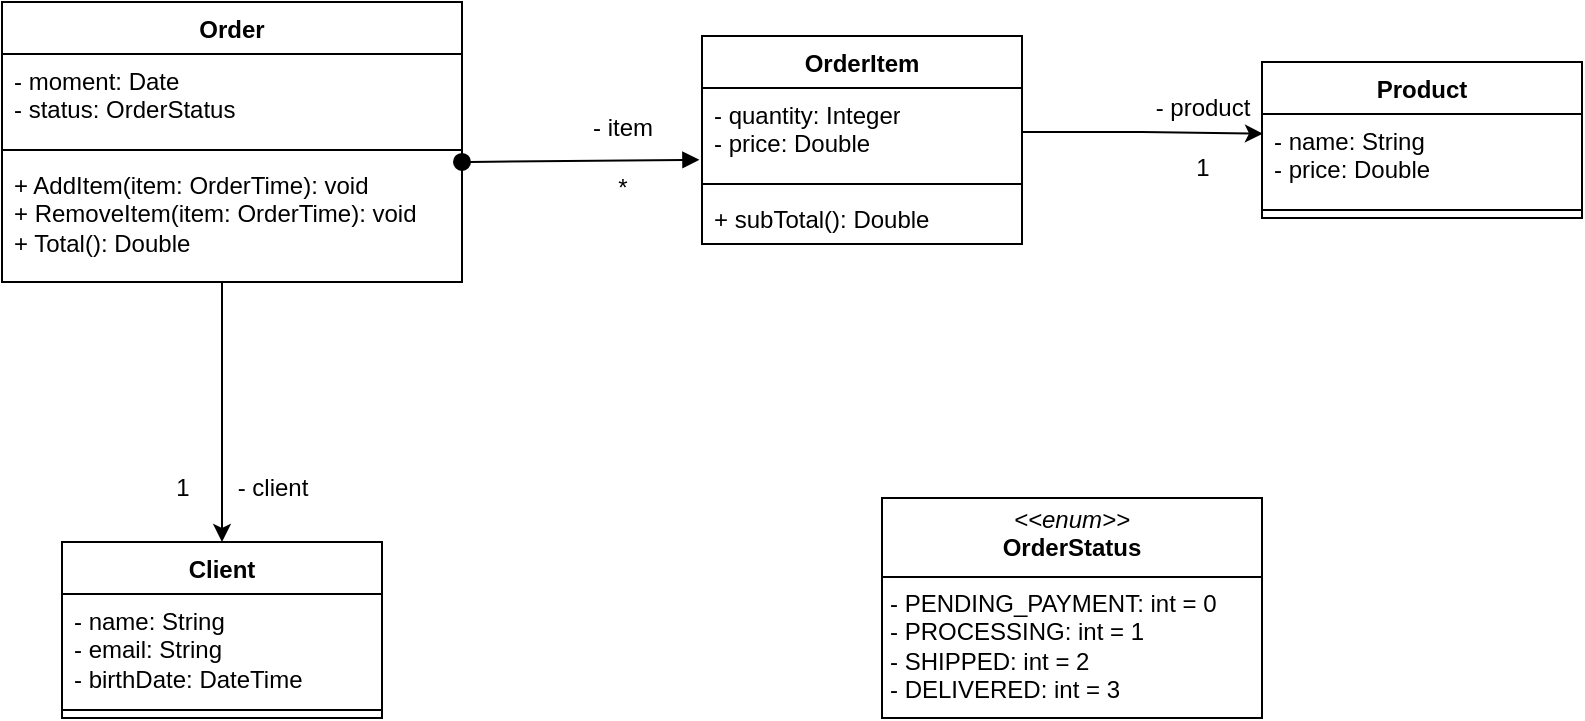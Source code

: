 <mxfile version="26.0.9">
  <diagram id="C5RBs43oDa-KdzZeNtuy" name="Page-1">
    <mxGraphModel dx="662" dy="657" grid="1" gridSize="10" guides="1" tooltips="1" connect="1" arrows="1" fold="1" page="1" pageScale="1" pageWidth="827" pageHeight="1169" math="0" shadow="0">
      <root>
        <mxCell id="WIyWlLk6GJQsqaUBKTNV-0" />
        <mxCell id="WIyWlLk6GJQsqaUBKTNV-1" parent="WIyWlLk6GJQsqaUBKTNV-0" />
        <mxCell id="GdkYuM4U8HBZ3cXeM41M-10" value="&lt;p style=&quot;margin:0px;margin-top:4px;text-align:center;&quot;&gt;&lt;i&gt;&amp;lt;&amp;lt;enum&amp;gt;&amp;gt;&lt;/i&gt;&lt;br&gt;&lt;b&gt;OrderStatus&lt;/b&gt;&lt;/p&gt;&lt;hr size=&quot;1&quot; style=&quot;border-style:solid;&quot;&gt;&lt;p style=&quot;margin:0px;margin-left:4px;&quot;&gt;- PENDING_PAYMENT: int = 0&lt;/p&gt;&lt;p style=&quot;margin:0px;margin-left:4px;&quot;&gt;- PROCESSING: int = 1&lt;/p&gt;&lt;p style=&quot;margin:0px;margin-left:4px;&quot;&gt;- SHIPPED: int = 2&lt;/p&gt;&lt;p style=&quot;margin:0px;margin-left:4px;&quot;&gt;- DELIVERED: int = 3&lt;/p&gt;" style="verticalAlign=top;align=left;overflow=fill;html=1;whiteSpace=wrap;" vertex="1" parent="WIyWlLk6GJQsqaUBKTNV-1">
          <mxGeometry x="570" y="458" width="190" height="110" as="geometry" />
        </mxCell>
        <mxCell id="GdkYuM4U8HBZ3cXeM41M-11" value="Client" style="swimlane;fontStyle=1;align=center;verticalAlign=top;childLayout=stackLayout;horizontal=1;startSize=26;horizontalStack=0;resizeParent=1;resizeParentMax=0;resizeLast=0;collapsible=1;marginBottom=0;whiteSpace=wrap;html=1;" vertex="1" parent="WIyWlLk6GJQsqaUBKTNV-1">
          <mxGeometry x="160" y="480" width="160" height="88" as="geometry" />
        </mxCell>
        <mxCell id="GdkYuM4U8HBZ3cXeM41M-12" value="- name: String&lt;div&gt;- email: String&lt;/div&gt;&lt;div&gt;- birthDate: DateTime&lt;/div&gt;" style="text;strokeColor=none;fillColor=none;align=left;verticalAlign=top;spacingLeft=4;spacingRight=4;overflow=hidden;rotatable=0;points=[[0,0.5],[1,0.5]];portConstraint=eastwest;whiteSpace=wrap;html=1;" vertex="1" parent="GdkYuM4U8HBZ3cXeM41M-11">
          <mxGeometry y="26" width="160" height="54" as="geometry" />
        </mxCell>
        <mxCell id="GdkYuM4U8HBZ3cXeM41M-13" value="" style="line;strokeWidth=1;fillColor=none;align=left;verticalAlign=middle;spacingTop=-1;spacingLeft=3;spacingRight=3;rotatable=0;labelPosition=right;points=[];portConstraint=eastwest;strokeColor=inherit;" vertex="1" parent="GdkYuM4U8HBZ3cXeM41M-11">
          <mxGeometry y="80" width="160" height="8" as="geometry" />
        </mxCell>
        <mxCell id="GdkYuM4U8HBZ3cXeM41M-19" value="Product" style="swimlane;fontStyle=1;align=center;verticalAlign=top;childLayout=stackLayout;horizontal=1;startSize=26;horizontalStack=0;resizeParent=1;resizeParentMax=0;resizeLast=0;collapsible=1;marginBottom=0;whiteSpace=wrap;html=1;" vertex="1" parent="WIyWlLk6GJQsqaUBKTNV-1">
          <mxGeometry x="760" y="240" width="160" height="78" as="geometry" />
        </mxCell>
        <mxCell id="GdkYuM4U8HBZ3cXeM41M-20" value="- name: String&lt;div&gt;- price: Double&lt;/div&gt;" style="text;strokeColor=none;fillColor=none;align=left;verticalAlign=top;spacingLeft=4;spacingRight=4;overflow=hidden;rotatable=0;points=[[0,0.5],[1,0.5]];portConstraint=eastwest;whiteSpace=wrap;html=1;" vertex="1" parent="GdkYuM4U8HBZ3cXeM41M-19">
          <mxGeometry y="26" width="160" height="44" as="geometry" />
        </mxCell>
        <mxCell id="GdkYuM4U8HBZ3cXeM41M-21" value="" style="line;strokeWidth=1;fillColor=none;align=left;verticalAlign=middle;spacingTop=-1;spacingLeft=3;spacingRight=3;rotatable=0;labelPosition=right;points=[];portConstraint=eastwest;strokeColor=inherit;" vertex="1" parent="GdkYuM4U8HBZ3cXeM41M-19">
          <mxGeometry y="70" width="160" height="8" as="geometry" />
        </mxCell>
        <mxCell id="GdkYuM4U8HBZ3cXeM41M-23" value="OrderItem" style="swimlane;fontStyle=1;align=center;verticalAlign=top;childLayout=stackLayout;horizontal=1;startSize=26;horizontalStack=0;resizeParent=1;resizeParentMax=0;resizeLast=0;collapsible=1;marginBottom=0;whiteSpace=wrap;html=1;" vertex="1" parent="WIyWlLk6GJQsqaUBKTNV-1">
          <mxGeometry x="480" y="227" width="160" height="104" as="geometry" />
        </mxCell>
        <mxCell id="GdkYuM4U8HBZ3cXeM41M-24" value="- quantity: Integer&lt;div&gt;- price: Double&lt;/div&gt;" style="text;strokeColor=none;fillColor=none;align=left;verticalAlign=top;spacingLeft=4;spacingRight=4;overflow=hidden;rotatable=0;points=[[0,0.5],[1,0.5]];portConstraint=eastwest;whiteSpace=wrap;html=1;" vertex="1" parent="GdkYuM4U8HBZ3cXeM41M-23">
          <mxGeometry y="26" width="160" height="44" as="geometry" />
        </mxCell>
        <mxCell id="GdkYuM4U8HBZ3cXeM41M-25" value="" style="line;strokeWidth=1;fillColor=none;align=left;verticalAlign=middle;spacingTop=-1;spacingLeft=3;spacingRight=3;rotatable=0;labelPosition=right;points=[];portConstraint=eastwest;strokeColor=inherit;" vertex="1" parent="GdkYuM4U8HBZ3cXeM41M-23">
          <mxGeometry y="70" width="160" height="8" as="geometry" />
        </mxCell>
        <mxCell id="GdkYuM4U8HBZ3cXeM41M-26" value="+ subTotal(): Double" style="text;strokeColor=none;fillColor=none;align=left;verticalAlign=top;spacingLeft=4;spacingRight=4;overflow=hidden;rotatable=0;points=[[0,0.5],[1,0.5]];portConstraint=eastwest;whiteSpace=wrap;html=1;" vertex="1" parent="GdkYuM4U8HBZ3cXeM41M-23">
          <mxGeometry y="78" width="160" height="26" as="geometry" />
        </mxCell>
        <mxCell id="GdkYuM4U8HBZ3cXeM41M-27" value="Order" style="swimlane;fontStyle=1;align=center;verticalAlign=top;childLayout=stackLayout;horizontal=1;startSize=26;horizontalStack=0;resizeParent=1;resizeParentMax=0;resizeLast=0;collapsible=1;marginBottom=0;whiteSpace=wrap;html=1;" vertex="1" parent="WIyWlLk6GJQsqaUBKTNV-1">
          <mxGeometry x="130" y="210" width="230" height="140" as="geometry" />
        </mxCell>
        <mxCell id="GdkYuM4U8HBZ3cXeM41M-28" value="- moment: Date&lt;div&gt;- status: OrderStatus&lt;/div&gt;" style="text;strokeColor=none;fillColor=none;align=left;verticalAlign=top;spacingLeft=4;spacingRight=4;overflow=hidden;rotatable=0;points=[[0,0.5],[1,0.5]];portConstraint=eastwest;whiteSpace=wrap;html=1;" vertex="1" parent="GdkYuM4U8HBZ3cXeM41M-27">
          <mxGeometry y="26" width="230" height="44" as="geometry" />
        </mxCell>
        <mxCell id="GdkYuM4U8HBZ3cXeM41M-29" value="" style="line;strokeWidth=1;fillColor=none;align=left;verticalAlign=middle;spacingTop=-1;spacingLeft=3;spacingRight=3;rotatable=0;labelPosition=right;points=[];portConstraint=eastwest;strokeColor=inherit;" vertex="1" parent="GdkYuM4U8HBZ3cXeM41M-27">
          <mxGeometry y="70" width="230" height="8" as="geometry" />
        </mxCell>
        <mxCell id="GdkYuM4U8HBZ3cXeM41M-30" value="+ AddItem(item: OrderTime): void&lt;div&gt;+ RemoveItem(item: OrderTime): void&lt;/div&gt;&lt;div&gt;+ Total(): Double&lt;/div&gt;" style="text;strokeColor=none;fillColor=none;align=left;verticalAlign=top;spacingLeft=4;spacingRight=4;overflow=hidden;rotatable=0;points=[[0,0.5],[1,0.5]];portConstraint=eastwest;whiteSpace=wrap;html=1;" vertex="1" parent="GdkYuM4U8HBZ3cXeM41M-27">
          <mxGeometry y="78" width="230" height="62" as="geometry" />
        </mxCell>
        <mxCell id="GdkYuM4U8HBZ3cXeM41M-32" style="edgeStyle=orthogonalEdgeStyle;rounded=0;orthogonalLoop=1;jettySize=auto;html=1;exitX=0.539;exitY=1;exitDx=0;exitDy=0;exitPerimeter=0;" edge="1" parent="WIyWlLk6GJQsqaUBKTNV-1" source="GdkYuM4U8HBZ3cXeM41M-30" target="GdkYuM4U8HBZ3cXeM41M-11">
          <mxGeometry relative="1" as="geometry">
            <Array as="points">
              <mxPoint x="240" y="350" />
            </Array>
          </mxGeometry>
        </mxCell>
        <mxCell id="GdkYuM4U8HBZ3cXeM41M-33" value="" style="html=1;verticalAlign=bottom;startArrow=oval;startFill=1;endArrow=block;startSize=8;curved=0;rounded=0;entryX=-0.008;entryY=0.816;entryDx=0;entryDy=0;entryPerimeter=0;exitX=1;exitY=0.032;exitDx=0;exitDy=0;exitPerimeter=0;" edge="1" parent="WIyWlLk6GJQsqaUBKTNV-1" source="GdkYuM4U8HBZ3cXeM41M-30" target="GdkYuM4U8HBZ3cXeM41M-24">
          <mxGeometry x="-0.003" width="60" relative="1" as="geometry">
            <mxPoint x="370" y="290" as="sourcePoint" />
            <mxPoint x="420" y="290" as="targetPoint" />
            <mxPoint as="offset" />
          </mxGeometry>
        </mxCell>
        <mxCell id="GdkYuM4U8HBZ3cXeM41M-34" style="edgeStyle=orthogonalEdgeStyle;rounded=0;orthogonalLoop=1;jettySize=auto;html=1;exitX=1;exitY=0.5;exitDx=0;exitDy=0;entryX=0.003;entryY=0.224;entryDx=0;entryDy=0;entryPerimeter=0;" edge="1" parent="WIyWlLk6GJQsqaUBKTNV-1" source="GdkYuM4U8HBZ3cXeM41M-24" target="GdkYuM4U8HBZ3cXeM41M-20">
          <mxGeometry relative="1" as="geometry" />
        </mxCell>
        <mxCell id="GdkYuM4U8HBZ3cXeM41M-35" value="1" style="text;html=1;align=center;verticalAlign=middle;resizable=0;points=[];autosize=1;strokeColor=none;fillColor=none;" vertex="1" parent="WIyWlLk6GJQsqaUBKTNV-1">
          <mxGeometry x="205" y="438" width="30" height="30" as="geometry" />
        </mxCell>
        <mxCell id="GdkYuM4U8HBZ3cXeM41M-38" value="- client" style="text;html=1;align=center;verticalAlign=middle;resizable=0;points=[];autosize=1;strokeColor=none;fillColor=none;" vertex="1" parent="WIyWlLk6GJQsqaUBKTNV-1">
          <mxGeometry x="235" y="438" width="60" height="30" as="geometry" />
        </mxCell>
        <mxCell id="GdkYuM4U8HBZ3cXeM41M-39" value="- item" style="text;html=1;align=center;verticalAlign=middle;resizable=0;points=[];autosize=1;strokeColor=none;fillColor=none;" vertex="1" parent="WIyWlLk6GJQsqaUBKTNV-1">
          <mxGeometry x="415" y="258" width="50" height="30" as="geometry" />
        </mxCell>
        <mxCell id="GdkYuM4U8HBZ3cXeM41M-40" value="*" style="text;html=1;align=center;verticalAlign=middle;resizable=0;points=[];autosize=1;strokeColor=none;fillColor=none;" vertex="1" parent="WIyWlLk6GJQsqaUBKTNV-1">
          <mxGeometry x="425" y="288" width="30" height="30" as="geometry" />
        </mxCell>
        <mxCell id="GdkYuM4U8HBZ3cXeM41M-41" value="- product" style="text;html=1;align=center;verticalAlign=middle;resizable=0;points=[];autosize=1;strokeColor=none;fillColor=none;" vertex="1" parent="WIyWlLk6GJQsqaUBKTNV-1">
          <mxGeometry x="695" y="248" width="70" height="30" as="geometry" />
        </mxCell>
        <mxCell id="GdkYuM4U8HBZ3cXeM41M-42" value="1" style="text;html=1;align=center;verticalAlign=middle;resizable=0;points=[];autosize=1;strokeColor=none;fillColor=none;" vertex="1" parent="WIyWlLk6GJQsqaUBKTNV-1">
          <mxGeometry x="715" y="278" width="30" height="30" as="geometry" />
        </mxCell>
      </root>
    </mxGraphModel>
  </diagram>
</mxfile>
